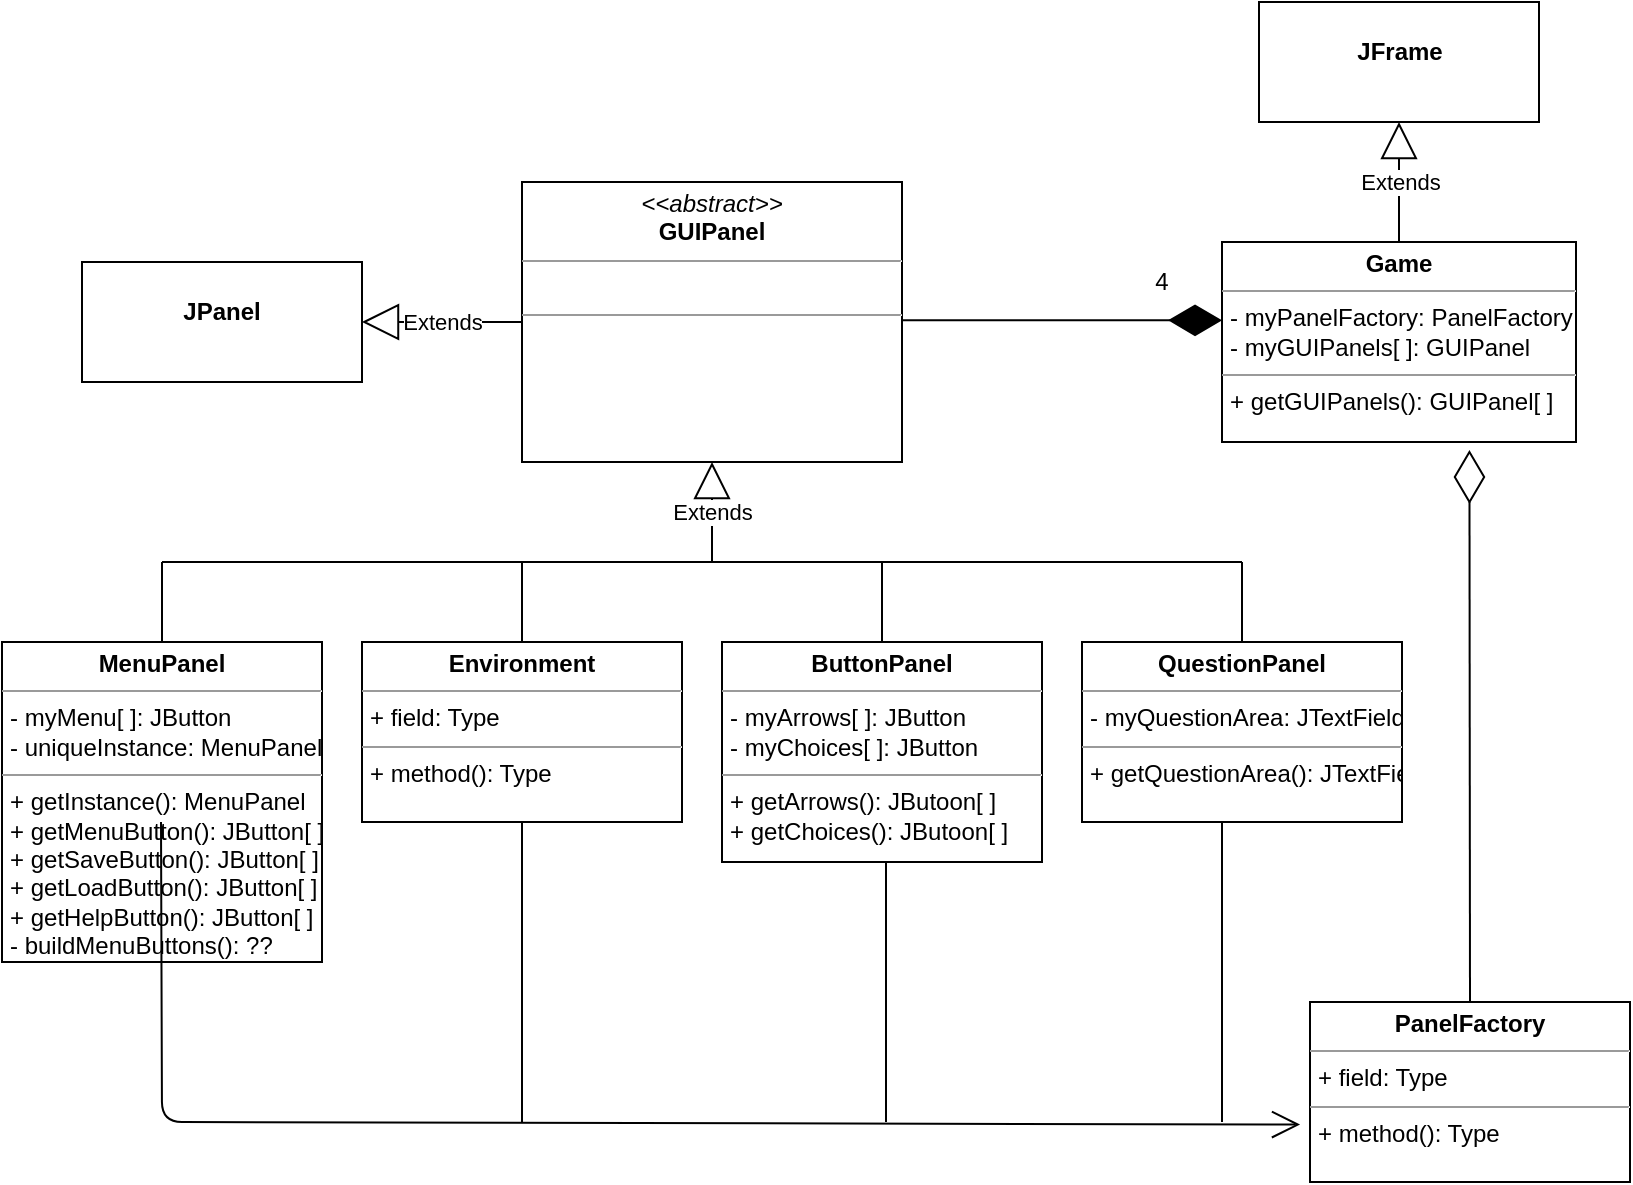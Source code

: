 <mxfile version="14.6.12" type="github">
  <diagram id="C5RBs43oDa-KdzZeNtuy" name="Page-1">
    <mxGraphModel dx="741" dy="775" grid="1" gridSize="10" guides="1" tooltips="1" connect="1" arrows="1" fold="1" page="1" pageScale="1" pageWidth="827" pageHeight="1169" math="0" shadow="0">
      <root>
        <mxCell id="WIyWlLk6GJQsqaUBKTNV-0" />
        <mxCell id="WIyWlLk6GJQsqaUBKTNV-1" parent="WIyWlLk6GJQsqaUBKTNV-0" />
        <mxCell id="btEMubfJMQzDjWzsL3hs-0" value="&lt;p style=&quot;margin: 0px ; margin-top: 4px ; text-align: center&quot;&gt;&lt;i&gt;&amp;lt;&amp;lt;abstract&amp;gt;&amp;gt;&lt;/i&gt;&lt;br&gt;&lt;b&gt;GUIPanel&lt;/b&gt;&lt;/p&gt;&lt;hr size=&quot;1&quot;&gt;&lt;p style=&quot;margin: 0px ; margin-left: 4px&quot;&gt;&lt;br&gt;&lt;/p&gt;&lt;hr size=&quot;1&quot;&gt;&lt;p style=&quot;margin: 0px ; margin-left: 4px&quot;&gt;&lt;br&gt;&lt;/p&gt;" style="verticalAlign=top;align=left;overflow=fill;fontSize=12;fontFamily=Helvetica;html=1;" parent="WIyWlLk6GJQsqaUBKTNV-1" vertex="1">
          <mxGeometry x="273" y="360" width="190" height="140" as="geometry" />
        </mxCell>
        <mxCell id="7n_-vRpYmNQ27YF9gRPF-0" value="&lt;p style=&quot;margin: 0px ; margin-top: 4px ; text-align: center&quot;&gt;&lt;br&gt;&lt;b&gt;JPanel&lt;/b&gt;&lt;/p&gt;" style="verticalAlign=top;align=left;overflow=fill;fontSize=12;fontFamily=Helvetica;html=1;" parent="WIyWlLk6GJQsqaUBKTNV-1" vertex="1">
          <mxGeometry x="53" y="400" width="140" height="60" as="geometry" />
        </mxCell>
        <mxCell id="7n_-vRpYmNQ27YF9gRPF-2" value="&lt;p style=&quot;margin: 0px ; margin-top: 4px ; text-align: center&quot;&gt;&lt;b&gt;MenuPanel&lt;/b&gt;&lt;/p&gt;&lt;hr size=&quot;1&quot;&gt;&lt;p style=&quot;margin: 0px 0px 0px 4px&quot;&gt;- myMenu[ ]: JButton&lt;/p&gt;&lt;p style=&quot;margin: 0px 0px 0px 4px&quot;&gt;- uniqueInstance: MenuPanel&lt;/p&gt;&lt;hr size=&quot;1&quot;&gt;&lt;p style=&quot;margin: 0px 0px 0px 4px&quot;&gt;+ getInstance(): MenuPanel&lt;/p&gt;&lt;p style=&quot;margin: 0px 0px 0px 4px&quot;&gt;+ getMenuButton(): JButton[ ]&lt;/p&gt;&lt;p style=&quot;margin: 0px 0px 0px 4px&quot;&gt;+ getSaveButton(): JButton[ ]&lt;/p&gt;&lt;p style=&quot;margin: 0px 0px 0px 4px&quot;&gt;+ getLoadButton(): JButton[ ]&lt;/p&gt;&lt;p style=&quot;margin: 0px 0px 0px 4px&quot;&gt;+ getHelpButton(): JButton[ ]&lt;/p&gt;&lt;p style=&quot;margin: 0px 0px 0px 4px&quot;&gt;- buildMenuButtons(): ??&lt;/p&gt;" style="verticalAlign=top;align=left;overflow=fill;fontSize=12;fontFamily=Helvetica;html=1;" parent="WIyWlLk6GJQsqaUBKTNV-1" vertex="1">
          <mxGeometry x="13" y="590" width="160" height="160" as="geometry" />
        </mxCell>
        <mxCell id="7n_-vRpYmNQ27YF9gRPF-3" value="&lt;p style=&quot;margin: 0px ; margin-top: 4px ; text-align: center&quot;&gt;&lt;b&gt;Environment&lt;/b&gt;&lt;/p&gt;&lt;hr size=&quot;1&quot;&gt;&lt;p style=&quot;margin: 0px ; margin-left: 4px&quot;&gt;+ field: Type&lt;/p&gt;&lt;hr size=&quot;1&quot;&gt;&lt;p style=&quot;margin: 0px ; margin-left: 4px&quot;&gt;+ method(): Type&lt;/p&gt;" style="verticalAlign=top;align=left;overflow=fill;fontSize=12;fontFamily=Helvetica;html=1;" parent="WIyWlLk6GJQsqaUBKTNV-1" vertex="1">
          <mxGeometry x="193" y="590" width="160" height="90" as="geometry" />
        </mxCell>
        <mxCell id="7n_-vRpYmNQ27YF9gRPF-4" value="&lt;p style=&quot;margin: 0px ; margin-top: 4px ; text-align: center&quot;&gt;&lt;b&gt;ButtonPanel&lt;/b&gt;&lt;/p&gt;&lt;hr size=&quot;1&quot;&gt;&lt;p style=&quot;margin: 0px ; margin-left: 4px&quot;&gt;- myArrows[ ]: JButton&lt;/p&gt;&lt;p style=&quot;margin: 0px ; margin-left: 4px&quot;&gt;- myChoices[ ]: JButton&lt;/p&gt;&lt;hr size=&quot;1&quot;&gt;&lt;p style=&quot;margin: 0px ; margin-left: 4px&quot;&gt;+ getArrows(): JButoon[ ]&lt;/p&gt;&lt;p style=&quot;margin: 0px ; margin-left: 4px&quot;&gt;+ getChoices(): JButoon[ ]&lt;br&gt;&lt;/p&gt;" style="verticalAlign=top;align=left;overflow=fill;fontSize=12;fontFamily=Helvetica;html=1;" parent="WIyWlLk6GJQsqaUBKTNV-1" vertex="1">
          <mxGeometry x="373" y="590" width="160" height="110" as="geometry" />
        </mxCell>
        <mxCell id="7n_-vRpYmNQ27YF9gRPF-5" value="&lt;p style=&quot;margin: 0px ; margin-top: 4px ; text-align: center&quot;&gt;&lt;b&gt;QuestionPanel&lt;/b&gt;&lt;/p&gt;&lt;hr size=&quot;1&quot;&gt;&lt;p style=&quot;margin: 0px ; margin-left: 4px&quot;&gt;- myQuestionArea: JTextField&lt;/p&gt;&lt;hr size=&quot;1&quot;&gt;&lt;p style=&quot;margin: 0px ; margin-left: 4px&quot;&gt;+ getQuestionArea(): JTextField&lt;/p&gt;" style="verticalAlign=top;align=left;overflow=fill;fontSize=12;fontFamily=Helvetica;html=1;" parent="WIyWlLk6GJQsqaUBKTNV-1" vertex="1">
          <mxGeometry x="553" y="590" width="160" height="90" as="geometry" />
        </mxCell>
        <mxCell id="7n_-vRpYmNQ27YF9gRPF-6" value="Extends" style="endArrow=block;endSize=16;endFill=0;html=1;entryX=0.5;entryY=1;entryDx=0;entryDy=0;" parent="WIyWlLk6GJQsqaUBKTNV-1" target="btEMubfJMQzDjWzsL3hs-0" edge="1">
          <mxGeometry width="160" relative="1" as="geometry">
            <mxPoint x="368" y="550" as="sourcePoint" />
            <mxPoint x="448" y="550" as="targetPoint" />
            <Array as="points">
              <mxPoint x="368" y="550" />
            </Array>
          </mxGeometry>
        </mxCell>
        <mxCell id="7n_-vRpYmNQ27YF9gRPF-8" value="" style="endArrow=none;html=1;" parent="WIyWlLk6GJQsqaUBKTNV-1" edge="1">
          <mxGeometry width="50" height="50" relative="1" as="geometry">
            <mxPoint x="93" y="590" as="sourcePoint" />
            <mxPoint x="93" y="550" as="targetPoint" />
          </mxGeometry>
        </mxCell>
        <mxCell id="7n_-vRpYmNQ27YF9gRPF-9" value="" style="endArrow=none;html=1;" parent="WIyWlLk6GJQsqaUBKTNV-1" edge="1">
          <mxGeometry width="50" height="50" relative="1" as="geometry">
            <mxPoint x="93" y="550" as="sourcePoint" />
            <mxPoint x="373" y="550" as="targetPoint" />
            <Array as="points" />
          </mxGeometry>
        </mxCell>
        <mxCell id="7n_-vRpYmNQ27YF9gRPF-10" value="" style="endArrow=none;html=1;" parent="WIyWlLk6GJQsqaUBKTNV-1" edge="1">
          <mxGeometry width="50" height="50" relative="1" as="geometry">
            <mxPoint x="273" y="590" as="sourcePoint" />
            <mxPoint x="273" y="550" as="targetPoint" />
          </mxGeometry>
        </mxCell>
        <mxCell id="7n_-vRpYmNQ27YF9gRPF-11" value="" style="endArrow=none;html=1;" parent="WIyWlLk6GJQsqaUBKTNV-1" edge="1">
          <mxGeometry width="50" height="50" relative="1" as="geometry">
            <mxPoint x="633" y="590" as="sourcePoint" />
            <mxPoint x="633" y="550" as="targetPoint" />
          </mxGeometry>
        </mxCell>
        <mxCell id="7n_-vRpYmNQ27YF9gRPF-12" value="" style="endArrow=none;html=1;" parent="WIyWlLk6GJQsqaUBKTNV-1" edge="1">
          <mxGeometry width="50" height="50" relative="1" as="geometry">
            <mxPoint x="633" y="550" as="sourcePoint" />
            <mxPoint x="373" y="550" as="targetPoint" />
          </mxGeometry>
        </mxCell>
        <mxCell id="7n_-vRpYmNQ27YF9gRPF-13" value="" style="endArrow=none;html=1;exitX=0.5;exitY=0;exitDx=0;exitDy=0;" parent="WIyWlLk6GJQsqaUBKTNV-1" source="7n_-vRpYmNQ27YF9gRPF-4" edge="1">
          <mxGeometry width="50" height="50" relative="1" as="geometry">
            <mxPoint x="383" y="500" as="sourcePoint" />
            <mxPoint x="453" y="550" as="targetPoint" />
          </mxGeometry>
        </mxCell>
        <mxCell id="7n_-vRpYmNQ27YF9gRPF-15" value="&lt;p style=&quot;margin: 0px ; margin-top: 4px ; text-align: center&quot;&gt;&lt;b&gt;Game&lt;/b&gt;&lt;/p&gt;&lt;hr size=&quot;1&quot;&gt;&lt;p style=&quot;margin: 0px ; margin-left: 4px&quot;&gt;- myPanelFactory: PanelFactory&lt;/p&gt;&lt;p style=&quot;margin: 0px ; margin-left: 4px&quot;&gt;- myGUIPanels[ ]: GUIPanel&lt;/p&gt;&lt;hr size=&quot;1&quot;&gt;&lt;p style=&quot;margin: 0px ; margin-left: 4px&quot;&gt;&lt;span&gt;+ getGUIPanels(): GUIPanel[ ]&lt;/span&gt;&lt;br&gt;&lt;/p&gt;" style="verticalAlign=top;align=left;overflow=fill;fontSize=12;fontFamily=Helvetica;html=1;" parent="WIyWlLk6GJQsqaUBKTNV-1" vertex="1">
          <mxGeometry x="623" y="390" width="177" height="100" as="geometry" />
        </mxCell>
        <mxCell id="7n_-vRpYmNQ27YF9gRPF-16" value="&lt;p style=&quot;margin: 0px ; margin-top: 4px ; text-align: center&quot;&gt;&lt;br&gt;&lt;b&gt;JFrame&lt;/b&gt;&lt;/p&gt;" style="verticalAlign=top;align=left;overflow=fill;fontSize=12;fontFamily=Helvetica;html=1;" parent="WIyWlLk6GJQsqaUBKTNV-1" vertex="1">
          <mxGeometry x="641.5" y="270" width="140" height="60" as="geometry" />
        </mxCell>
        <mxCell id="7n_-vRpYmNQ27YF9gRPF-17" value="" style="endArrow=diamondThin;endFill=1;endSize=24;html=1;" parent="WIyWlLk6GJQsqaUBKTNV-1" edge="1">
          <mxGeometry width="160" relative="1" as="geometry">
            <mxPoint x="463" y="429.17" as="sourcePoint" />
            <mxPoint x="623" y="429.17" as="targetPoint" />
          </mxGeometry>
        </mxCell>
        <mxCell id="7n_-vRpYmNQ27YF9gRPF-18" value="4" style="text;html=1;strokeColor=none;fillColor=none;align=center;verticalAlign=middle;whiteSpace=wrap;rounded=0;" parent="WIyWlLk6GJQsqaUBKTNV-1" vertex="1">
          <mxGeometry x="573" y="400" width="40" height="20" as="geometry" />
        </mxCell>
        <mxCell id="7n_-vRpYmNQ27YF9gRPF-20" value="Extends" style="endArrow=block;endSize=16;endFill=0;html=1;exitX=0.5;exitY=0;exitDx=0;exitDy=0;entryX=0.5;entryY=1;entryDx=0;entryDy=0;" parent="WIyWlLk6GJQsqaUBKTNV-1" source="7n_-vRpYmNQ27YF9gRPF-15" target="7n_-vRpYmNQ27YF9gRPF-16" edge="1">
          <mxGeometry width="160" relative="1" as="geometry">
            <mxPoint x="533" y="340" as="sourcePoint" />
            <mxPoint x="693" y="340" as="targetPoint" />
          </mxGeometry>
        </mxCell>
        <mxCell id="7n_-vRpYmNQ27YF9gRPF-21" value="Extends" style="endArrow=block;endSize=16;endFill=0;html=1;exitX=0;exitY=0.5;exitDx=0;exitDy=0;entryX=1;entryY=0.5;entryDx=0;entryDy=0;" parent="WIyWlLk6GJQsqaUBKTNV-1" source="btEMubfJMQzDjWzsL3hs-0" target="7n_-vRpYmNQ27YF9gRPF-0" edge="1">
          <mxGeometry width="160" relative="1" as="geometry">
            <mxPoint x="320" y="480" as="sourcePoint" />
            <mxPoint x="480" y="480" as="targetPoint" />
          </mxGeometry>
        </mxCell>
        <mxCell id="7n_-vRpYmNQ27YF9gRPF-22" value="&lt;p style=&quot;margin: 0px ; margin-top: 4px ; text-align: center&quot;&gt;&lt;b&gt;PanelFactory&lt;/b&gt;&lt;/p&gt;&lt;hr size=&quot;1&quot;&gt;&lt;p style=&quot;margin: 0px ; margin-left: 4px&quot;&gt;+ field: Type&lt;/p&gt;&lt;hr size=&quot;1&quot;&gt;&lt;p style=&quot;margin: 0px ; margin-left: 4px&quot;&gt;+ method(): Type&lt;/p&gt;" style="verticalAlign=top;align=left;overflow=fill;fontSize=12;fontFamily=Helvetica;html=1;" parent="WIyWlLk6GJQsqaUBKTNV-1" vertex="1">
          <mxGeometry x="667" y="770" width="160" height="90" as="geometry" />
        </mxCell>
        <mxCell id="TBiN8MMm9obegZNNqCTY-1" value="" style="endArrow=diamondThin;endFill=0;endSize=24;html=1;exitX=0.5;exitY=0;exitDx=0;exitDy=0;entryX=0.699;entryY=1.04;entryDx=0;entryDy=0;entryPerimeter=0;" parent="WIyWlLk6GJQsqaUBKTNV-1" source="7n_-vRpYmNQ27YF9gRPF-22" target="7n_-vRpYmNQ27YF9gRPF-15" edge="1">
          <mxGeometry width="160" relative="1" as="geometry">
            <mxPoint x="580" y="730" as="sourcePoint" />
            <mxPoint x="740" y="730" as="targetPoint" />
          </mxGeometry>
        </mxCell>
        <mxCell id="TBiN8MMm9obegZNNqCTY-4" value="" style="endArrow=open;endFill=1;endSize=12;html=1;entryX=-0.031;entryY=0.681;entryDx=0;entryDy=0;entryPerimeter=0;" parent="WIyWlLk6GJQsqaUBKTNV-1" target="7n_-vRpYmNQ27YF9gRPF-22" edge="1">
          <mxGeometry width="160" relative="1" as="geometry">
            <mxPoint x="92.5" y="680" as="sourcePoint" />
            <mxPoint x="93" y="920" as="targetPoint" />
            <Array as="points">
              <mxPoint x="93" y="830" />
            </Array>
          </mxGeometry>
        </mxCell>
        <mxCell id="TBiN8MMm9obegZNNqCTY-5" value="" style="endArrow=none;html=1;entryX=0.5;entryY=1;entryDx=0;entryDy=0;" parent="WIyWlLk6GJQsqaUBKTNV-1" target="7n_-vRpYmNQ27YF9gRPF-3" edge="1">
          <mxGeometry width="50" height="50" relative="1" as="geometry">
            <mxPoint x="273" y="830" as="sourcePoint" />
            <mxPoint x="350" y="700" as="targetPoint" />
          </mxGeometry>
        </mxCell>
        <mxCell id="TBiN8MMm9obegZNNqCTY-6" value="" style="endArrow=none;html=1;" parent="WIyWlLk6GJQsqaUBKTNV-1" edge="1">
          <mxGeometry width="50" height="50" relative="1" as="geometry">
            <mxPoint x="455" y="830" as="sourcePoint" />
            <mxPoint x="455" y="700" as="targetPoint" />
          </mxGeometry>
        </mxCell>
        <mxCell id="TBiN8MMm9obegZNNqCTY-7" value="" style="endArrow=none;html=1;" parent="WIyWlLk6GJQsqaUBKTNV-1" edge="1">
          <mxGeometry width="50" height="50" relative="1" as="geometry">
            <mxPoint x="623" y="830" as="sourcePoint" />
            <mxPoint x="623" y="680" as="targetPoint" />
          </mxGeometry>
        </mxCell>
      </root>
    </mxGraphModel>
  </diagram>
</mxfile>
